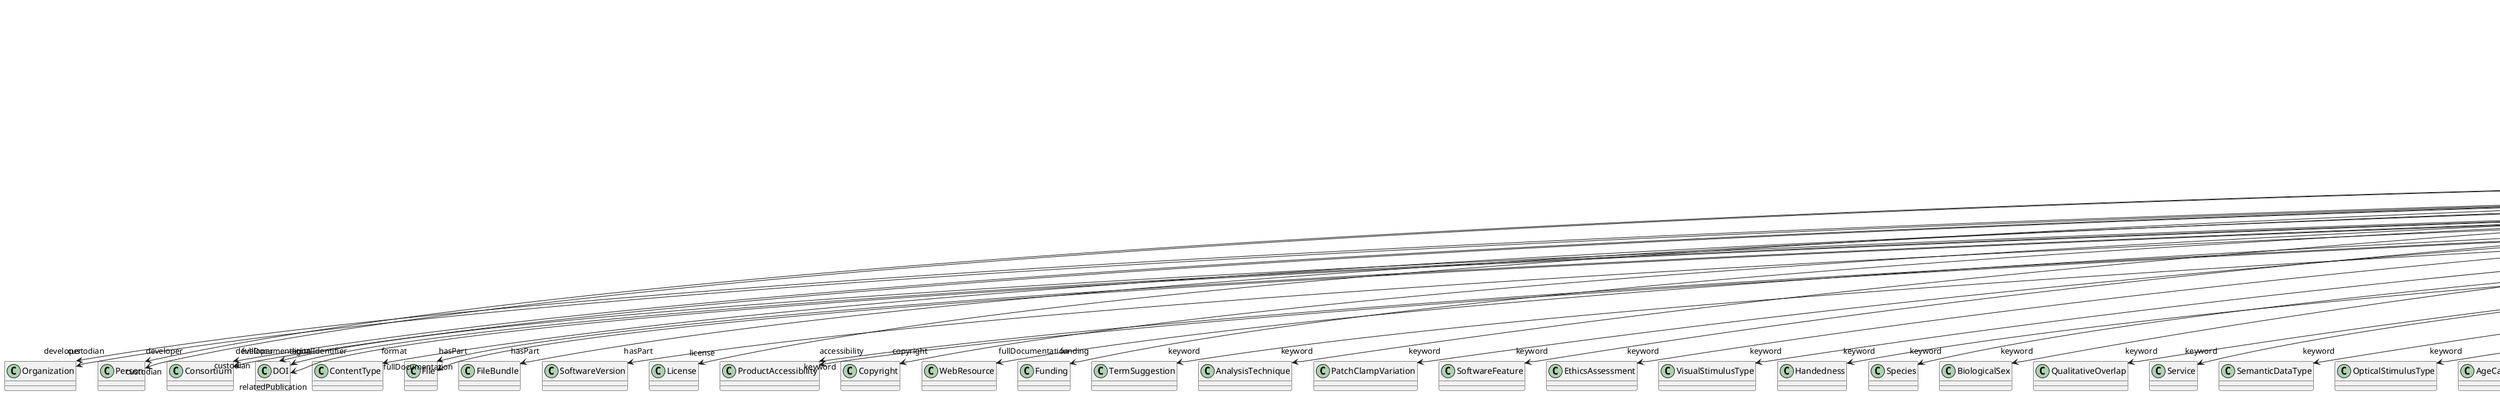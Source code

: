 @startuml
class WorkflowRecipeVersion {
+developer
+digitalIdentifier
+format
+hasPart
+isAlternativeVersionOf
+isNewVersionOf
+license
+accessibility
+copyright
+custodian
+description
+fullDocumentation
+fullName
+funding
+homepage
+howToCite
+keyword
+otherContribution
+relatedPublication
+releaseDate
+repository
+shortName
+supportChannel
+versionIdentifier
+versionInnovation

}
WorkflowRecipeVersion -d-> "developer" Organization
WorkflowRecipeVersion -d-> "developer" Person
WorkflowRecipeVersion -d-> "developer" Consortium
WorkflowRecipeVersion -d-> "digitalIdentifier" DOI
WorkflowRecipeVersion -d-> "format" ContentType
WorkflowRecipeVersion -d-> "hasPart" WorkflowRecipeVersion
WorkflowRecipeVersion -d-> "hasPart" File
WorkflowRecipeVersion -d-> "hasPart" FileBundle
WorkflowRecipeVersion -d-> "hasPart" SoftwareVersion
WorkflowRecipeVersion -d-> "isAlternativeVersionOf" WorkflowRecipeVersion
WorkflowRecipeVersion -d-> "isNewVersionOf" WorkflowRecipeVersion
WorkflowRecipeVersion -d-> "license" License
WorkflowRecipeVersion -d-> "accessibility" ProductAccessibility
WorkflowRecipeVersion -d-> "copyright" Copyright
WorkflowRecipeVersion -d-> "custodian" Organization
WorkflowRecipeVersion -d-> "custodian" Person
WorkflowRecipeVersion -d-> "custodian" Consortium
WorkflowRecipeVersion -d-> "fullDocumentation" DOI
WorkflowRecipeVersion -d-> "fullDocumentation" File
WorkflowRecipeVersion -d-> "fullDocumentation" WebResource
WorkflowRecipeVersion -d-> "funding" Funding
WorkflowRecipeVersion -d-> "keyword" TermSuggestion
WorkflowRecipeVersion -d-> "keyword" AnalysisTechnique
WorkflowRecipeVersion -d-> "keyword" PatchClampVariation
WorkflowRecipeVersion -d-> "keyword" SoftwareFeature
WorkflowRecipeVersion -d-> "keyword" EthicsAssessment
WorkflowRecipeVersion -d-> "keyword" VisualStimulusType
WorkflowRecipeVersion -d-> "keyword" Handedness
WorkflowRecipeVersion -d-> "keyword" Species
WorkflowRecipeVersion -d-> "keyword" BiologicalSex
WorkflowRecipeVersion -d-> "keyword" QualitativeOverlap
WorkflowRecipeVersion -d-> "keyword" Service
WorkflowRecipeVersion -d-> "keyword" SemanticDataType
WorkflowRecipeVersion -d-> "keyword" OpticalStimulusType
WorkflowRecipeVersion -d-> "keyword" AgeCategory
WorkflowRecipeVersion -d-> "keyword" UBERONParcellation
WorkflowRecipeVersion -d-> "keyword" FileRepositoryType
WorkflowRecipeVersion -d-> "keyword" TissueSampleAttribute
WorkflowRecipeVersion -d-> "keyword" TypeOfUncertainty
WorkflowRecipeVersion -d-> "keyword" OlfactoryStimulusType
WorkflowRecipeVersion -d-> "keyword" OperatingSystem
WorkflowRecipeVersion -d-> "keyword" LearningResourceType
WorkflowRecipeVersion -d-> "keyword" ModelScope
WorkflowRecipeVersion -d-> "keyword" ElectricalStimulusType
WorkflowRecipeVersion -d-> "keyword" OperatingDevice
WorkflowRecipeVersion -d-> "keyword" CellType
WorkflowRecipeVersion -d-> "keyword" Disease
WorkflowRecipeVersion -d-> "keyword" FileBundleGrouping
WorkflowRecipeVersion -d-> "keyword" AuditoryStimulusType
WorkflowRecipeVersion -d-> "keyword" ChemicalMixtureType
WorkflowRecipeVersion -d-> "keyword" EducationalLevel
WorkflowRecipeVersion -d-> "keyword" AnatomicalPlane
WorkflowRecipeVersion -d-> "keyword" SubjectAttribute
WorkflowRecipeVersion -d-> "keyword" DataType
WorkflowRecipeVersion -d-> "keyword" SubcellularEntity
WorkflowRecipeVersion -d-> "keyword" CriteriaQualityType
WorkflowRecipeVersion -d-> "keyword" ActionStatusType
WorkflowRecipeVersion -d-> "keyword" GeneticStrainType
WorkflowRecipeVersion -d-> "keyword" StimulationApproach
WorkflowRecipeVersion -d-> "keyword" Colormap
WorkflowRecipeVersion -d-> "keyword" MetaDataModelType
WorkflowRecipeVersion -d-> "keyword" OrganismSubstance
WorkflowRecipeVersion -d-> "keyword" TactileStimulusType
WorkflowRecipeVersion -d-> "keyword" OrganismSystem
WorkflowRecipeVersion -d-> "keyword" GustatoryStimulusType
WorkflowRecipeVersion -d-> "keyword" CranialWindowConstructionType
WorkflowRecipeVersion -d-> "keyword" Organ
WorkflowRecipeVersion -d-> "keyword" Laterality
WorkflowRecipeVersion -d-> "keyword" AnnotationType
WorkflowRecipeVersion -d-> "keyword" PreparationType
WorkflowRecipeVersion -d-> "keyword" Terminology
WorkflowRecipeVersion -d-> "keyword" UnitOfMeasurement
WorkflowRecipeVersion -d-> "keyword" ModelAbstractionLevel
WorkflowRecipeVersion -d-> "keyword" AnatomicalAxesOrientation
WorkflowRecipeVersion -d-> "keyword" ProgrammingLanguage
WorkflowRecipeVersion -d-> "keyword" CranialWindowReinforcementType
WorkflowRecipeVersion -d-> "keyword" SoftwareApplicationCategory
WorkflowRecipeVersion -d-> "keyword" TissueSampleType
WorkflowRecipeVersion -d-> "keyword" Technique
WorkflowRecipeVersion -d-> "keyword" DifferenceMeasure
WorkflowRecipeVersion -d-> "keyword" StimulationTechnique
WorkflowRecipeVersion -d-> "keyword" AnatomicalIdentificationType
WorkflowRecipeVersion -d-> "keyword" FileUsageRole
WorkflowRecipeVersion -d-> "keyword" DiseaseModel
WorkflowRecipeVersion -d-> "keyword" MeasuredQuantity
WorkflowRecipeVersion -d-> "keyword" ProductAccessibility
WorkflowRecipeVersion -d-> "keyword" DeviceType
WorkflowRecipeVersion -d-> "keyword" Language
WorkflowRecipeVersion -d-> "keyword" BreedingType
WorkflowRecipeVersion -d-> "keyword" BiologicalOrder
WorkflowRecipeVersion -d-> "keyword" AtlasType
WorkflowRecipeVersion -d-> "keyword" MolecularEntity
WorkflowRecipeVersion -d-> "keyword" ExperimentalApproach
WorkflowRecipeVersion -d-> "keyword" ContributionType
WorkflowRecipeVersion -d-> "keyword" SetupType
WorkflowRecipeVersion -d-> "keyword" CellCultureType
WorkflowRecipeVersion -d-> "keyword" AnnotationCriteriaType
WorkflowRecipeVersion -d-> "otherContribution" Contribution
WorkflowRecipeVersion -d-> "relatedPublication" Chapter
WorkflowRecipeVersion -d-> "relatedPublication" ScholarlyArticle
WorkflowRecipeVersion -d-> "relatedPublication" Book
WorkflowRecipeVersion -d-> "relatedPublication" ISBN
WorkflowRecipeVersion -d-> "relatedPublication" DOI
WorkflowRecipeVersion -d-> "relatedPublication" HANDLE
WorkflowRecipeVersion -d-> "relatedPublication" ISSN
WorkflowRecipeVersion -d-> "repository" FileRepository

@enduml